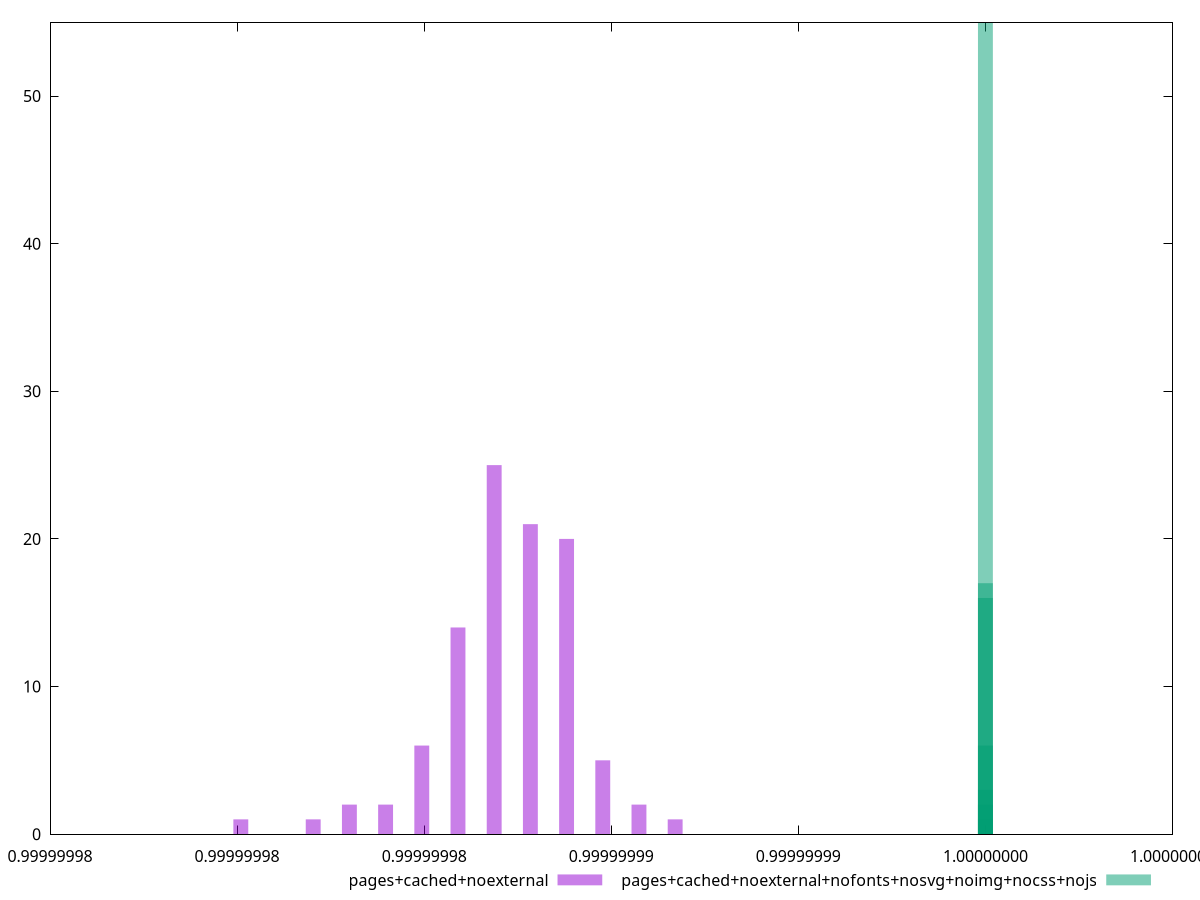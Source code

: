 $_pagesCachedNoexternal <<EOF
0.9999999888059177 20
0.9999999868711966 25
0.9999999839691149 2
0.9999999878385571 21
0.9999999859038361 14
0.9999999897732783 5
0.9999999907406388 2
0.9999999849364755 6
0.9999999820343939 1
0.9999999830017544 2
0.9999999917079994 1
0.9999999800996727 1
EOF
$_pagesCachedNoexternalNofontsNosvgNoimgNocssNojs <<EOF
0.9999999999999973 17
0.9999999999999988 55
0.9999999999999931 2
1.0000000000000002 16
0.9999999999999946 3
0.9999999999999876 1
0.9999999999999959 6
EOF
set key outside below
set terminal pngcairo
set output "report_00004_2020-11-02T20-21-41.718Z/bootup-time/bootup-time_pages+cached+noexternal_pages+cached+noexternal+nofonts+nosvg+noimg+nocss+nojs+hist.png"
set boxwidth 3.980065499398222e-10
set style fill transparent solid 0.5 noborder
set yrange [0:55]
plot $_pagesCachedNoexternal title "pages+cached+noexternal" with boxes ,$_pagesCachedNoexternalNofontsNosvgNoimgNocssNojs title "pages+cached+noexternal+nofonts+nosvg+noimg+nocss+nojs" with boxes ,
